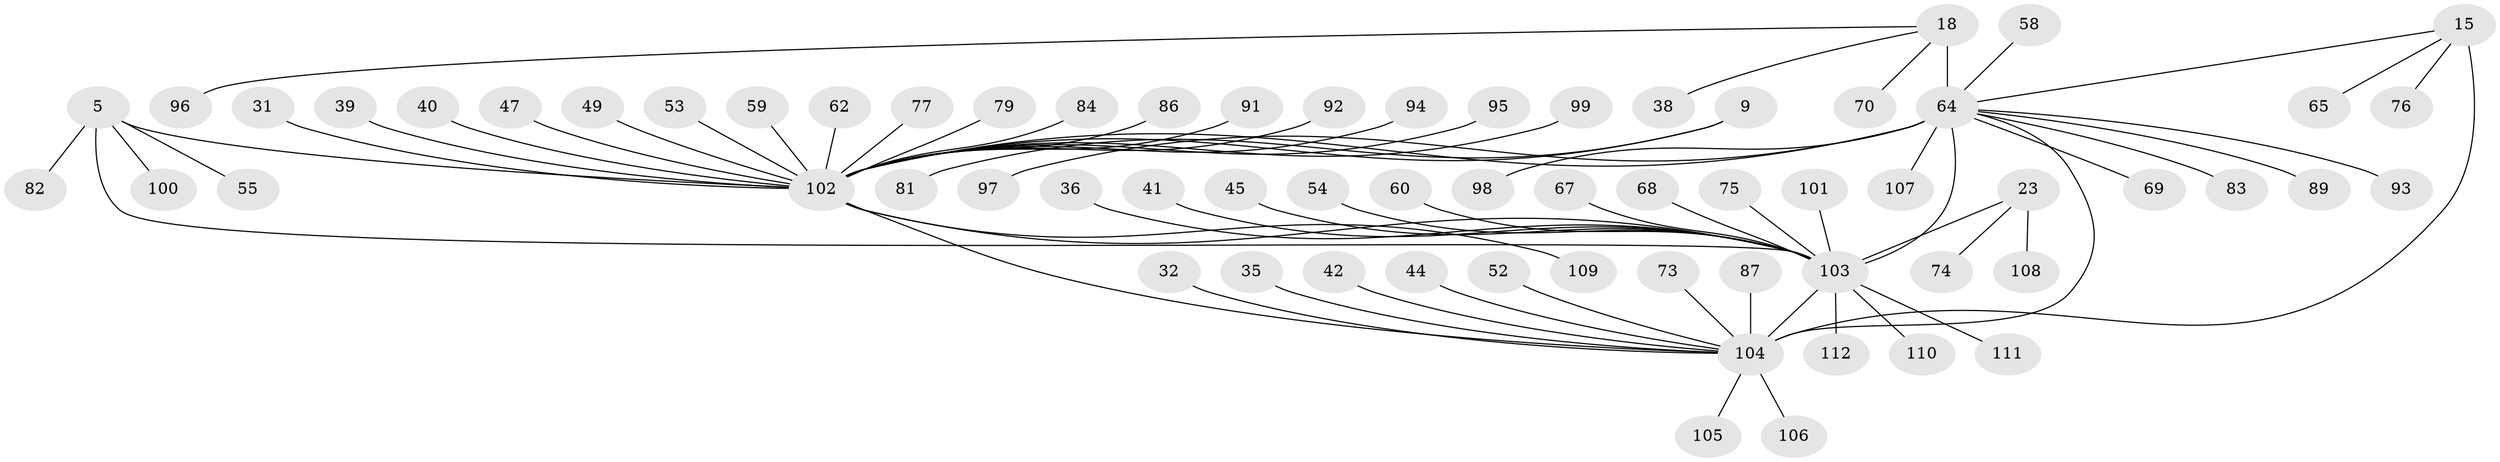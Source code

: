 // original degree distribution, {9: 0.03571428571428571, 8: 0.03571428571428571, 7: 0.017857142857142856, 6: 0.044642857142857144, 5: 0.044642857142857144, 11: 0.008928571428571428, 4: 0.017857142857142856, 12: 0.008928571428571428, 10: 0.017857142857142856, 13: 0.008928571428571428, 2: 0.125, 3: 0.017857142857142856, 1: 0.6160714285714286}
// Generated by graph-tools (version 1.1) at 2025/58/03/04/25 21:58:46]
// undirected, 67 vertices, 71 edges
graph export_dot {
graph [start="1"]
  node [color=gray90,style=filled];
  5 [super="+3"];
  9 [super="+6"];
  15 [super="+11"];
  18 [super="+16"];
  23 [super="+21"];
  31;
  32;
  35;
  36;
  38;
  39;
  40;
  41;
  42;
  44;
  45;
  47;
  49;
  52;
  53;
  54;
  55;
  58;
  59;
  60 [super="+33"];
  62;
  64 [super="+20+48+57"];
  65;
  67;
  68;
  69;
  70;
  73;
  74;
  75;
  76 [super="+27"];
  77;
  79;
  81;
  82;
  83;
  84 [super="+80"];
  86;
  87 [super="+26"];
  89;
  91;
  92 [super="+78"];
  93;
  94;
  95;
  96;
  97 [super="+90"];
  98 [super="+88"];
  99;
  100 [super="+56"];
  101;
  102 [super="+7+10+30+4"];
  103 [super="+37"];
  104 [super="+28+12+14"];
  105 [super="+46"];
  106;
  107 [super="+66"];
  108 [super="+85"];
  109;
  110;
  111;
  112;
  5 -- 55;
  5 -- 82;
  5 -- 100;
  5 -- 102 [weight=7];
  5 -- 103;
  9 -- 81;
  9 -- 102 [weight=6];
  15 -- 65;
  15 -- 76;
  15 -- 104 [weight=6];
  15 -- 64;
  18 -- 70;
  18 -- 96;
  18 -- 38;
  18 -- 64 [weight=6];
  23 -- 74;
  23 -- 108;
  23 -- 103 [weight=6];
  31 -- 102;
  32 -- 104;
  35 -- 104;
  36 -- 103;
  39 -- 102;
  40 -- 102;
  41 -- 103;
  42 -- 104;
  44 -- 104;
  45 -- 103;
  47 -- 102;
  49 -- 102;
  52 -- 104;
  53 -- 102;
  54 -- 103;
  58 -- 64;
  59 -- 102;
  60 -- 103;
  62 -- 102;
  64 -- 69;
  64 -- 83;
  64 -- 89;
  64 -- 93;
  64 -- 97;
  64 -- 98;
  64 -- 102 [weight=2];
  64 -- 103;
  64 -- 107;
  64 -- 104;
  67 -- 103;
  68 -- 103;
  73 -- 104;
  75 -- 103;
  77 -- 102;
  79 -- 102;
  84 -- 102;
  86 -- 102;
  87 -- 104;
  91 -- 102;
  92 -- 102;
  94 -- 102;
  95 -- 102;
  99 -- 102;
  101 -- 103;
  102 -- 104 [weight=2];
  102 -- 103;
  102 -- 109;
  103 -- 104 [weight=4];
  103 -- 110;
  103 -- 111;
  103 -- 112;
  104 -- 106;
  104 -- 105;
}
